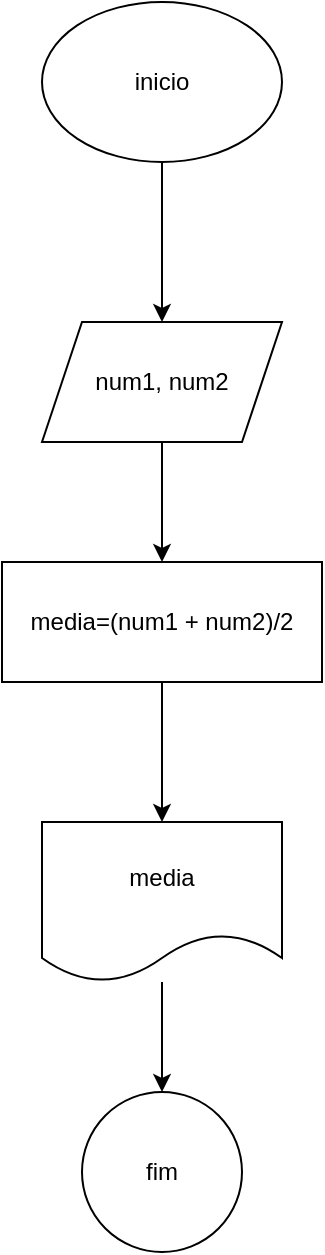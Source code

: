 <mxfile version="26.1.1">
  <diagram name="Página-1" id="jrB5XqBsHzrZD0Ilpb3P">
    <mxGraphModel dx="1112" dy="469" grid="1" gridSize="10" guides="1" tooltips="1" connect="1" arrows="1" fold="1" page="1" pageScale="1" pageWidth="827" pageHeight="1169" math="0" shadow="0">
      <root>
        <mxCell id="0" />
        <mxCell id="1" parent="0" />
        <mxCell id="CXL5KGSdbKZm3m7loOPv-3" value="" style="edgeStyle=orthogonalEdgeStyle;rounded=0;orthogonalLoop=1;jettySize=auto;html=1;" edge="1" parent="1" source="CXL5KGSdbKZm3m7loOPv-1" target="CXL5KGSdbKZm3m7loOPv-2">
          <mxGeometry relative="1" as="geometry" />
        </mxCell>
        <mxCell id="CXL5KGSdbKZm3m7loOPv-1" value="inicio" style="ellipse;whiteSpace=wrap;html=1;" vertex="1" parent="1">
          <mxGeometry x="350" y="40" width="120" height="80" as="geometry" />
        </mxCell>
        <mxCell id="CXL5KGSdbKZm3m7loOPv-5" value="" style="edgeStyle=orthogonalEdgeStyle;rounded=0;orthogonalLoop=1;jettySize=auto;html=1;" edge="1" parent="1" source="CXL5KGSdbKZm3m7loOPv-2" target="CXL5KGSdbKZm3m7loOPv-4">
          <mxGeometry relative="1" as="geometry" />
        </mxCell>
        <mxCell id="CXL5KGSdbKZm3m7loOPv-2" value="num1, num2" style="shape=parallelogram;perimeter=parallelogramPerimeter;whiteSpace=wrap;html=1;fixedSize=1;" vertex="1" parent="1">
          <mxGeometry x="350" y="200" width="120" height="60" as="geometry" />
        </mxCell>
        <mxCell id="CXL5KGSdbKZm3m7loOPv-9" value="" style="edgeStyle=orthogonalEdgeStyle;rounded=0;orthogonalLoop=1;jettySize=auto;html=1;" edge="1" parent="1" source="CXL5KGSdbKZm3m7loOPv-4" target="CXL5KGSdbKZm3m7loOPv-8">
          <mxGeometry relative="1" as="geometry" />
        </mxCell>
        <mxCell id="CXL5KGSdbKZm3m7loOPv-4" value="media=(num1 + num2)/2" style="whiteSpace=wrap;html=1;" vertex="1" parent="1">
          <mxGeometry x="330" y="320" width="160" height="60" as="geometry" />
        </mxCell>
        <mxCell id="CXL5KGSdbKZm3m7loOPv-11" value="" style="edgeStyle=orthogonalEdgeStyle;rounded=0;orthogonalLoop=1;jettySize=auto;html=1;" edge="1" parent="1" source="CXL5KGSdbKZm3m7loOPv-8" target="CXL5KGSdbKZm3m7loOPv-10">
          <mxGeometry relative="1" as="geometry" />
        </mxCell>
        <mxCell id="CXL5KGSdbKZm3m7loOPv-8" value="media" style="shape=document;whiteSpace=wrap;html=1;boundedLbl=1;" vertex="1" parent="1">
          <mxGeometry x="350" y="450" width="120" height="80" as="geometry" />
        </mxCell>
        <mxCell id="CXL5KGSdbKZm3m7loOPv-10" value="fim" style="ellipse;whiteSpace=wrap;html=1;" vertex="1" parent="1">
          <mxGeometry x="370" y="585" width="80" height="80" as="geometry" />
        </mxCell>
      </root>
    </mxGraphModel>
  </diagram>
</mxfile>

